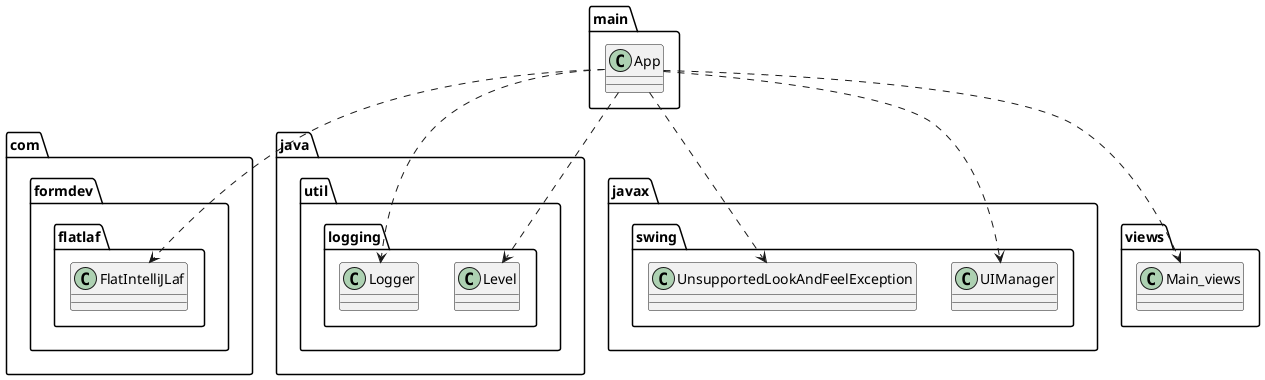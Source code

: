 @startuml
class com.formdev.flatlaf.FlatIntelliJLaf
class java.util.logging.Level
class java.util.logging.Logger
class javax.swing.UIManager
class javax.swing.UnsupportedLookAndFeelException
class main.App
class views.Main_views
main.App ..> com.formdev.flatlaf.FlatIntelliJLaf
main.App ..> java.util.logging.Level
main.App ..> java.util.logging.Logger
main.App ..> javax.swing.UIManager
main.App ..> javax.swing.UnsupportedLookAndFeelException
main.App ..> views.Main_views
@enduml
